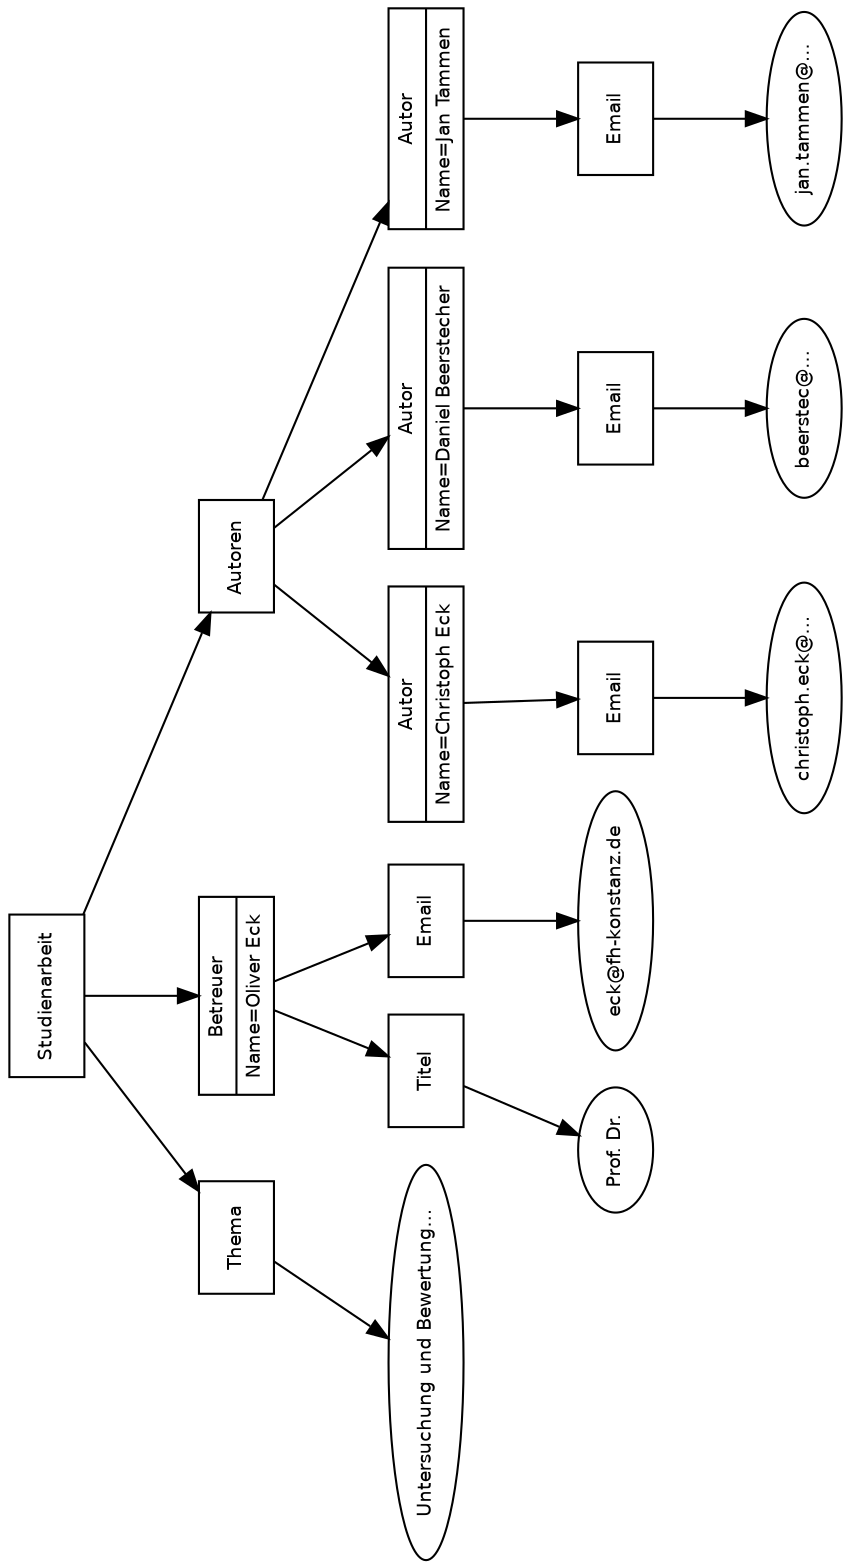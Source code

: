 digraph "DOM" {
    node [fontname="Helvetica"];
    node [fontsize="9"];
    graph [orientation="landscape"];
    ranksep=".75in"
        
    a [shape=record,label="{Studienarbeit}"];
    aZb [shape=record,label="{Thema}"];
    a -> aZb;
    aZbZa [label="Untersuchung und Bewertung..."];
    aZb -> aZbZa;
    aZd [shape=record,label="{Betreuer|Name=Oliver Eck\n}"];
    a -> aZd;
    aZdZb [shape=record,label="{Titel}"];
    aZd -> aZdZb;
    aZdZbZa [label="Prof. Dr."];
    aZdZb -> aZdZbZa;
    aZdZd [shape=record,label="{Email}"];
    aZd -> aZdZd;
    aZdZdZa [label="eck@fh-konstanz.de"];
    aZdZd -> aZdZdZa;
    aZf [shape=record,label="{Autoren}"];
    a -> aZf;
    aZfZb [shape=record,label="{Autor|Name=Christoph Eck\n}"];
    aZf -> aZfZb;
    aZfZbZb [shape=record,label="{Email}"];
    aZfZb -> aZfZbZb;
    aZfZbZbZa [label="christoph.eck@..."];
    aZfZbZb -> aZfZbZbZa;
    aZfZd [shape=record,label="{Autor|Name=Daniel Beerstecher\n}"];
    aZf -> aZfZd;
    aZfZdZb [shape=record,label="{Email}"];
    aZfZd -> aZfZdZb;
    aZfZdZbZa [label="beerstec@..."];
    aZfZdZb -> aZfZdZbZa;
    aZfZf [shape=record,label="{Autor|Name=Jan Tammen\n}"];
    aZf -> aZfZf;
    aZfZfZb [shape=record,label="{Email}"];
    aZfZf -> aZfZfZb;
    aZfZfZbZa [label="jan.tammen@..."];
    aZfZfZb -> aZfZfZbZa;
}
